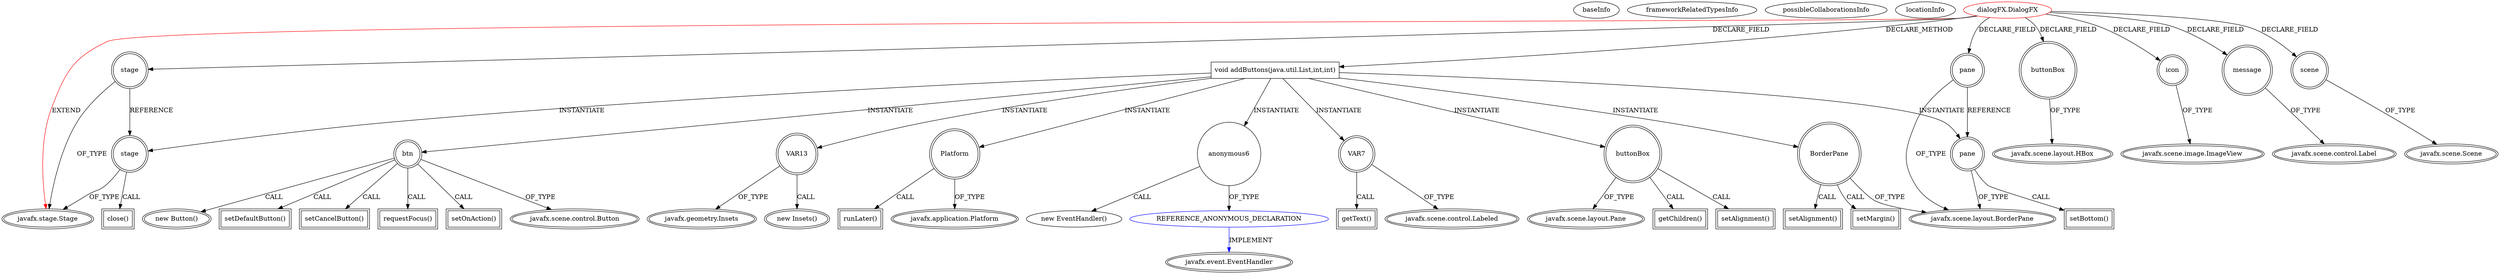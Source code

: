 digraph {
baseInfo[graphId=2197,category="extension_graph",isAnonymous=false,possibleRelation=true]
frameworkRelatedTypesInfo[0="javafx.stage.Stage"]
possibleCollaborationsInfo[0="2197~CLIENT_METHOD_DECLARATION-INSTANTIATION-~javafx.stage.Stage ~javafx.event.EventHandler ~false~true"]
locationInfo[projectName="bjornbil-reservatie",filePath="/bjornbil-reservatie/reservatie-master/ReservatieKommaFinal/src/dialogFX/DialogFX.java",contextSignature="DialogFX",graphId="2197"]
0[label="dialogFX.DialogFX",vertexType="ROOT_CLIENT_CLASS_DECLARATION",isFrameworkType=false,color=red]
1[label="javafx.stage.Stage",vertexType="FRAMEWORK_CLASS_TYPE",isFrameworkType=true,peripheries=2]
2[label="buttonBox",vertexType="FIELD_DECLARATION",isFrameworkType=true,peripheries=2,shape=circle]
3[label="javafx.scene.layout.HBox",vertexType="FRAMEWORK_CLASS_TYPE",isFrameworkType=true,peripheries=2]
4[label="icon",vertexType="FIELD_DECLARATION",isFrameworkType=true,peripheries=2,shape=circle]
5[label="javafx.scene.image.ImageView",vertexType="FRAMEWORK_CLASS_TYPE",isFrameworkType=true,peripheries=2]
6[label="message",vertexType="FIELD_DECLARATION",isFrameworkType=true,peripheries=2,shape=circle]
7[label="javafx.scene.control.Label",vertexType="FRAMEWORK_CLASS_TYPE",isFrameworkType=true,peripheries=2]
8[label="pane",vertexType="FIELD_DECLARATION",isFrameworkType=true,peripheries=2,shape=circle]
9[label="javafx.scene.layout.BorderPane",vertexType="FRAMEWORK_CLASS_TYPE",isFrameworkType=true,peripheries=2]
10[label="scene",vertexType="FIELD_DECLARATION",isFrameworkType=true,peripheries=2,shape=circle]
11[label="javafx.scene.Scene",vertexType="FRAMEWORK_CLASS_TYPE",isFrameworkType=true,peripheries=2]
12[label="stage",vertexType="FIELD_DECLARATION",isFrameworkType=true,peripheries=2,shape=circle]
15[label="void addButtons(java.util.List,int,int)",vertexType="CLIENT_METHOD_DECLARATION",isFrameworkType=false,shape=box]
17[label="btn",vertexType="VARIABLE_EXPRESION",isFrameworkType=true,peripheries=2,shape=circle]
18[label="javafx.scene.control.Button",vertexType="FRAMEWORK_CLASS_TYPE",isFrameworkType=true,peripheries=2]
16[label="new Button()",vertexType="CONSTRUCTOR_CALL",isFrameworkType=true,peripheries=2]
20[label="setDefaultButton()",vertexType="INSIDE_CALL",isFrameworkType=true,peripheries=2,shape=box]
22[label="setCancelButton()",vertexType="INSIDE_CALL",isFrameworkType=true,peripheries=2,shape=box]
23[label="Platform",vertexType="VARIABLE_EXPRESION",isFrameworkType=true,peripheries=2,shape=circle]
25[label="javafx.application.Platform",vertexType="FRAMEWORK_CLASS_TYPE",isFrameworkType=true,peripheries=2]
24[label="runLater()",vertexType="INSIDE_CALL",isFrameworkType=true,peripheries=2,shape=box]
27[label="requestFocus()",vertexType="INSIDE_CALL",isFrameworkType=true,peripheries=2,shape=box]
29[label="setOnAction()",vertexType="INSIDE_CALL",isFrameworkType=true,peripheries=2,shape=box]
31[label="anonymous6",vertexType="VARIABLE_EXPRESION",isFrameworkType=false,shape=circle]
32[label="REFERENCE_ANONYMOUS_DECLARATION",vertexType="REFERENCE_ANONYMOUS_DECLARATION",isFrameworkType=false,color=blue]
33[label="javafx.event.EventHandler",vertexType="FRAMEWORK_INTERFACE_TYPE",isFrameworkType=true,peripheries=2]
30[label="new EventHandler()",vertexType="CONSTRUCTOR_CALL",isFrameworkType=false]
34[label="VAR7",vertexType="VARIABLE_EXPRESION",isFrameworkType=true,peripheries=2,shape=circle]
36[label="javafx.scene.control.Labeled",vertexType="FRAMEWORK_CLASS_TYPE",isFrameworkType=true,peripheries=2]
35[label="getText()",vertexType="INSIDE_CALL",isFrameworkType=true,peripheries=2,shape=box]
37[label="stage",vertexType="VARIABLE_EXPRESION",isFrameworkType=true,peripheries=2,shape=circle]
38[label="close()",vertexType="INSIDE_CALL",isFrameworkType=true,peripheries=2,shape=box]
40[label="buttonBox",vertexType="VARIABLE_EXPRESION",isFrameworkType=true,peripheries=2,shape=circle]
42[label="javafx.scene.layout.Pane",vertexType="FRAMEWORK_CLASS_TYPE",isFrameworkType=true,peripheries=2]
41[label="getChildren()",vertexType="INSIDE_CALL",isFrameworkType=true,peripheries=2,shape=box]
44[label="setAlignment()",vertexType="INSIDE_CALL",isFrameworkType=true,peripheries=2,shape=box]
45[label="BorderPane",vertexType="VARIABLE_EXPRESION",isFrameworkType=true,peripheries=2,shape=circle]
46[label="setAlignment()",vertexType="INSIDE_CALL",isFrameworkType=true,peripheries=2,shape=box]
49[label="setMargin()",vertexType="INSIDE_CALL",isFrameworkType=true,peripheries=2,shape=box]
51[label="VAR13",vertexType="VARIABLE_EXPRESION",isFrameworkType=true,peripheries=2,shape=circle]
52[label="javafx.geometry.Insets",vertexType="FRAMEWORK_CLASS_TYPE",isFrameworkType=true,peripheries=2]
50[label="new Insets()",vertexType="CONSTRUCTOR_CALL",isFrameworkType=true,peripheries=2]
53[label="pane",vertexType="VARIABLE_EXPRESION",isFrameworkType=true,peripheries=2,shape=circle]
54[label="setBottom()",vertexType="INSIDE_CALL",isFrameworkType=true,peripheries=2,shape=box]
0->1[label="EXTEND",color=red]
0->2[label="DECLARE_FIELD"]
2->3[label="OF_TYPE"]
0->4[label="DECLARE_FIELD"]
4->5[label="OF_TYPE"]
0->6[label="DECLARE_FIELD"]
6->7[label="OF_TYPE"]
0->8[label="DECLARE_FIELD"]
8->9[label="OF_TYPE"]
0->10[label="DECLARE_FIELD"]
10->11[label="OF_TYPE"]
0->12[label="DECLARE_FIELD"]
12->1[label="OF_TYPE"]
0->15[label="DECLARE_METHOD"]
15->17[label="INSTANTIATE"]
17->18[label="OF_TYPE"]
17->16[label="CALL"]
17->20[label="CALL"]
17->22[label="CALL"]
15->23[label="INSTANTIATE"]
23->25[label="OF_TYPE"]
23->24[label="CALL"]
17->27[label="CALL"]
17->29[label="CALL"]
15->31[label="INSTANTIATE"]
32->33[label="IMPLEMENT",color=blue]
31->32[label="OF_TYPE"]
31->30[label="CALL"]
15->34[label="INSTANTIATE"]
34->36[label="OF_TYPE"]
34->35[label="CALL"]
15->37[label="INSTANTIATE"]
12->37[label="REFERENCE"]
37->1[label="OF_TYPE"]
37->38[label="CALL"]
15->40[label="INSTANTIATE"]
40->42[label="OF_TYPE"]
40->41[label="CALL"]
40->44[label="CALL"]
15->45[label="INSTANTIATE"]
45->9[label="OF_TYPE"]
45->46[label="CALL"]
45->49[label="CALL"]
15->51[label="INSTANTIATE"]
51->52[label="OF_TYPE"]
51->50[label="CALL"]
15->53[label="INSTANTIATE"]
8->53[label="REFERENCE"]
53->9[label="OF_TYPE"]
53->54[label="CALL"]
}
